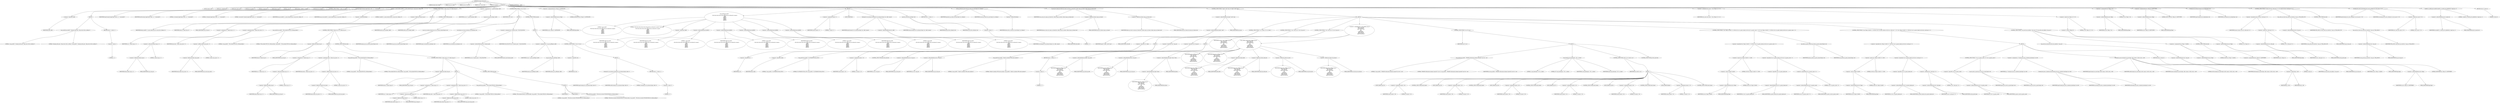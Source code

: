 digraph hostapd_notif_assoc {  
"1000110" [label = "(METHOD,hostapd_notif_assoc)" ]
"1000111" [label = "(PARAM,hostapd_data *hapd)" ]
"1000112" [label = "(PARAM,const u8 *addr)" ]
"1000113" [label = "(PARAM,const u8 *req_ies)" ]
"1000114" [label = "(PARAM,size_t req_ies_len)" ]
"1000115" [label = "(PARAM,int reassoc)" ]
"1000116" [label = "(BLOCK,,)" ]
"1000117" [label = "(LOCAL,reason: u16)" ]
"1000118" [label = "(LOCAL,res: unsigned int)" ]
"1000119" [label = "(LOCAL,new_assoc: int)" ]
"1000120" [label = "(LOCAL,sta: sta_info *)" ]
"1000121" [label = "(LOCAL,ie: const u8 *)" ]
"1000122" [label = "(LOCAL,ielen: size_t)" ]
"1000123" [label = "(LOCAL,p: u8 *)" ]
"1000124" [label = "(LOCAL,elems: ieee802_11_elems)" ]
"1000125" [label = "(LOCAL,buf: u8 [ 1064 ])" ]
"1000126" [label = "(CONTROL_STRUCTURE,if ( !addr ),if ( !addr ))" ]
"1000127" [label = "(<operator>.logicalNot,!addr)" ]
"1000128" [label = "(IDENTIFIER,addr,!addr)" ]
"1000129" [label = "(BLOCK,,)" ]
"1000130" [label = "(wpa_printf,wpa_printf(2, \"hostapd_notif_assoc: Skip event with no address\"))" ]
"1000131" [label = "(LITERAL,2,wpa_printf(2, \"hostapd_notif_assoc: Skip event with no address\"))" ]
"1000132" [label = "(LITERAL,\"hostapd_notif_assoc: Skip event with no address\",wpa_printf(2, \"hostapd_notif_assoc: Skip event with no address\"))" ]
"1000133" [label = "(RETURN,return -1;,return -1;)" ]
"1000134" [label = "(<operator>.minus,-1)" ]
"1000135" [label = "(LITERAL,1,-1)" ]
"1000136" [label = "(hostapd_logger,hostapd_logger(hapd, addr, 1u, 2, \"associated\"))" ]
"1000137" [label = "(IDENTIFIER,hapd,hostapd_logger(hapd, addr, 1u, 2, \"associated\"))" ]
"1000138" [label = "(IDENTIFIER,addr,hostapd_logger(hapd, addr, 1u, 2, \"associated\"))" ]
"1000139" [label = "(LITERAL,1u,hostapd_logger(hapd, addr, 1u, 2, \"associated\"))" ]
"1000140" [label = "(LITERAL,2,hostapd_logger(hapd, addr, 1u, 2, \"associated\"))" ]
"1000141" [label = "(LITERAL,\"associated\",hostapd_logger(hapd, addr, 1u, 2, \"associated\"))" ]
"1000142" [label = "(ieee802_11_parse_elems,ieee802_11_parse_elems(req_ies, req_ies_len, &elems, 0))" ]
"1000143" [label = "(IDENTIFIER,req_ies,ieee802_11_parse_elems(req_ies, req_ies_len, &elems, 0))" ]
"1000144" [label = "(IDENTIFIER,req_ies_len,ieee802_11_parse_elems(req_ies, req_ies_len, &elems, 0))" ]
"1000145" [label = "(<operator>.addressOf,&elems)" ]
"1000146" [label = "(IDENTIFIER,elems,ieee802_11_parse_elems(req_ies, req_ies_len, &elems, 0))" ]
"1000147" [label = "(LITERAL,0,ieee802_11_parse_elems(req_ies, req_ies_len, &elems, 0))" ]
"1000148" [label = "(CONTROL_STRUCTURE,if ( elems.wps_ie ),if ( elems.wps_ie ))" ]
"1000149" [label = "(<operator>.fieldAccess,elems.wps_ie)" ]
"1000150" [label = "(IDENTIFIER,elems,if ( elems.wps_ie ))" ]
"1000151" [label = "(FIELD_IDENTIFIER,wps_ie,wps_ie)" ]
"1000152" [label = "(BLOCK,,)" ]
"1000153" [label = "(<operator>.assignment,ie = elems.wps_ie - 2)" ]
"1000154" [label = "(IDENTIFIER,ie,ie = elems.wps_ie - 2)" ]
"1000155" [label = "(<operator>.subtraction,elems.wps_ie - 2)" ]
"1000156" [label = "(<operator>.fieldAccess,elems.wps_ie)" ]
"1000157" [label = "(IDENTIFIER,elems,elems.wps_ie - 2)" ]
"1000158" [label = "(FIELD_IDENTIFIER,wps_ie,wps_ie)" ]
"1000159" [label = "(LITERAL,2,elems.wps_ie - 2)" ]
"1000160" [label = "(<operator>.assignment,ielen = elems.wps_ie_len + 2)" ]
"1000161" [label = "(IDENTIFIER,ielen,ielen = elems.wps_ie_len + 2)" ]
"1000162" [label = "(<operator>.addition,elems.wps_ie_len + 2)" ]
"1000163" [label = "(<operator>.fieldAccess,elems.wps_ie_len)" ]
"1000164" [label = "(IDENTIFIER,elems,elems.wps_ie_len + 2)" ]
"1000165" [label = "(FIELD_IDENTIFIER,wps_ie_len,wps_ie_len)" ]
"1000166" [label = "(LITERAL,2,elems.wps_ie_len + 2)" ]
"1000167" [label = "(wpa_printf,wpa_printf(2, \"STA included WPS IE in (Re)AssocReq\"))" ]
"1000168" [label = "(LITERAL,2,wpa_printf(2, \"STA included WPS IE in (Re)AssocReq\"))" ]
"1000169" [label = "(LITERAL,\"STA included WPS IE in (Re)AssocReq\",wpa_printf(2, \"STA included WPS IE in (Re)AssocReq\"))" ]
"1000170" [label = "(CONTROL_STRUCTURE,else,else)" ]
"1000171" [label = "(CONTROL_STRUCTURE,if ( elems.rsn_ie ),if ( elems.rsn_ie ))" ]
"1000172" [label = "(<operator>.fieldAccess,elems.rsn_ie)" ]
"1000173" [label = "(IDENTIFIER,elems,if ( elems.rsn_ie ))" ]
"1000174" [label = "(FIELD_IDENTIFIER,rsn_ie,rsn_ie)" ]
"1000175" [label = "(BLOCK,,)" ]
"1000176" [label = "(<operator>.assignment,ie = elems.rsn_ie - 2)" ]
"1000177" [label = "(IDENTIFIER,ie,ie = elems.rsn_ie - 2)" ]
"1000178" [label = "(<operator>.subtraction,elems.rsn_ie - 2)" ]
"1000179" [label = "(<operator>.fieldAccess,elems.rsn_ie)" ]
"1000180" [label = "(IDENTIFIER,elems,elems.rsn_ie - 2)" ]
"1000181" [label = "(FIELD_IDENTIFIER,rsn_ie,rsn_ie)" ]
"1000182" [label = "(LITERAL,2,elems.rsn_ie - 2)" ]
"1000183" [label = "(<operator>.assignment,ielen = elems.rsn_ie_len + 2)" ]
"1000184" [label = "(IDENTIFIER,ielen,ielen = elems.rsn_ie_len + 2)" ]
"1000185" [label = "(<operator>.addition,elems.rsn_ie_len + 2)" ]
"1000186" [label = "(<operator>.fieldAccess,elems.rsn_ie_len)" ]
"1000187" [label = "(IDENTIFIER,elems,elems.rsn_ie_len + 2)" ]
"1000188" [label = "(FIELD_IDENTIFIER,rsn_ie_len,rsn_ie_len)" ]
"1000189" [label = "(LITERAL,2,elems.rsn_ie_len + 2)" ]
"1000190" [label = "(wpa_printf,wpa_printf(2, \"STA included RSN IE in (Re)AssocReq\"))" ]
"1000191" [label = "(LITERAL,2,wpa_printf(2, \"STA included RSN IE in (Re)AssocReq\"))" ]
"1000192" [label = "(LITERAL,\"STA included RSN IE in (Re)AssocReq\",wpa_printf(2, \"STA included RSN IE in (Re)AssocReq\"))" ]
"1000193" [label = "(CONTROL_STRUCTURE,else,else)" ]
"1000194" [label = "(CONTROL_STRUCTURE,if ( elems.wpa_ie ),if ( elems.wpa_ie ))" ]
"1000195" [label = "(<operator>.fieldAccess,elems.wpa_ie)" ]
"1000196" [label = "(IDENTIFIER,elems,if ( elems.wpa_ie ))" ]
"1000197" [label = "(FIELD_IDENTIFIER,wpa_ie,wpa_ie)" ]
"1000198" [label = "(BLOCK,,)" ]
"1000199" [label = "(<operator>.assignment,ie = elems.wpa_ie - 2)" ]
"1000200" [label = "(IDENTIFIER,ie,ie = elems.wpa_ie - 2)" ]
"1000201" [label = "(<operator>.subtraction,elems.wpa_ie - 2)" ]
"1000202" [label = "(<operator>.fieldAccess,elems.wpa_ie)" ]
"1000203" [label = "(IDENTIFIER,elems,elems.wpa_ie - 2)" ]
"1000204" [label = "(FIELD_IDENTIFIER,wpa_ie,wpa_ie)" ]
"1000205" [label = "(LITERAL,2,elems.wpa_ie - 2)" ]
"1000206" [label = "(<operator>.assignment,ielen = elems.wpa_ie_len + 2)" ]
"1000207" [label = "(IDENTIFIER,ielen,ielen = elems.wpa_ie_len + 2)" ]
"1000208" [label = "(<operator>.addition,elems.wpa_ie_len + 2)" ]
"1000209" [label = "(<operator>.fieldAccess,elems.wpa_ie_len)" ]
"1000210" [label = "(IDENTIFIER,elems,elems.wpa_ie_len + 2)" ]
"1000211" [label = "(FIELD_IDENTIFIER,wpa_ie_len,wpa_ie_len)" ]
"1000212" [label = "(LITERAL,2,elems.wpa_ie_len + 2)" ]
"1000213" [label = "(wpa_printf,wpa_printf(2, \"STA included WPA IE in (Re)AssocReq\"))" ]
"1000214" [label = "(LITERAL,2,wpa_printf(2, \"STA included WPA IE in (Re)AssocReq\"))" ]
"1000215" [label = "(LITERAL,\"STA included WPA IE in (Re)AssocReq\",wpa_printf(2, \"STA included WPA IE in (Re)AssocReq\"))" ]
"1000216" [label = "(CONTROL_STRUCTURE,else,else)" ]
"1000217" [label = "(BLOCK,,)" ]
"1000218" [label = "(IDENTIFIER,L,)" ]
"1000219" [label = "(IDENTIFIER,L,)" ]
"1000220" [label = "(wpa_printf,wpa_printf(2, \"STA did not include WPS/RSN/WPA IE in (Re)AssocReq\"))" ]
"1000221" [label = "(LITERAL,2,wpa_printf(2, \"STA did not include WPS/RSN/WPA IE in (Re)AssocReq\"))" ]
"1000222" [label = "(LITERAL,\"STA did not include WPS/RSN/WPA IE in (Re)AssocReq\",wpa_printf(2, \"STA did not include WPS/RSN/WPA IE in (Re)AssocReq\"))" ]
"1000223" [label = "(<operator>.assignment,sta = ap_get_sta(hapd, addr))" ]
"1000224" [label = "(IDENTIFIER,sta,sta = ap_get_sta(hapd, addr))" ]
"1000225" [label = "(ap_get_sta,ap_get_sta(hapd, addr))" ]
"1000226" [label = "(IDENTIFIER,hapd,ap_get_sta(hapd, addr))" ]
"1000227" [label = "(IDENTIFIER,addr,ap_get_sta(hapd, addr))" ]
"1000228" [label = "(CONTROL_STRUCTURE,if ( sta ),if ( sta ))" ]
"1000229" [label = "(IDENTIFIER,sta,if ( sta ))" ]
"1000230" [label = "(BLOCK,,)" ]
"1000231" [label = "(ap_sta_no_session_timeout,ap_sta_no_session_timeout(hapd, sta))" ]
"1000232" [label = "(IDENTIFIER,hapd,ap_sta_no_session_timeout(hapd, sta))" ]
"1000233" [label = "(IDENTIFIER,sta,ap_sta_no_session_timeout(hapd, sta))" ]
"1000234" [label = "(accounting_sta_stop,accounting_sta_stop(hapd, sta))" ]
"1000235" [label = "(IDENTIFIER,hapd,accounting_sta_stop(hapd, sta))" ]
"1000236" [label = "(IDENTIFIER,sta,accounting_sta_stop(hapd, sta))" ]
"1000237" [label = "(<operator>.assignment,sta->timeout_next = STA_NULLFUNC)" ]
"1000238" [label = "(<operator>.indirectFieldAccess,sta->timeout_next)" ]
"1000239" [label = "(IDENTIFIER,sta,sta->timeout_next = STA_NULLFUNC)" ]
"1000240" [label = "(FIELD_IDENTIFIER,timeout_next,timeout_next)" ]
"1000241" [label = "(IDENTIFIER,STA_NULLFUNC,sta->timeout_next = STA_NULLFUNC)" ]
"1000242" [label = "(CONTROL_STRUCTURE,else,else)" ]
"1000243" [label = "(BLOCK,,)" ]
"1000244" [label = "(<operator>.assignment,sta = ap_sta_add(hapd, addr))" ]
"1000245" [label = "(IDENTIFIER,sta,sta = ap_sta_add(hapd, addr))" ]
"1000246" [label = "(ap_sta_add,ap_sta_add(hapd, addr))" ]
"1000247" [label = "(IDENTIFIER,hapd,ap_sta_add(hapd, addr))" ]
"1000248" [label = "(IDENTIFIER,addr,ap_sta_add(hapd, addr))" ]
"1000249" [label = "(CONTROL_STRUCTURE,if ( !sta ),if ( !sta ))" ]
"1000250" [label = "(<operator>.logicalNot,!sta)" ]
"1000251" [label = "(IDENTIFIER,sta,!sta)" ]
"1000252" [label = "(BLOCK,,)" ]
"1000253" [label = "(hostapd_drv_sta_disassoc,hostapd_drv_sta_disassoc(hapd, addr, 5))" ]
"1000254" [label = "(IDENTIFIER,hapd,hostapd_drv_sta_disassoc(hapd, addr, 5))" ]
"1000255" [label = "(IDENTIFIER,addr,hostapd_drv_sta_disassoc(hapd, addr, 5))" ]
"1000256" [label = "(LITERAL,5,hostapd_drv_sta_disassoc(hapd, addr, 5))" ]
"1000257" [label = "(RETURN,return -1;,return -1;)" ]
"1000258" [label = "(<operator>.minus,-1)" ]
"1000259" [label = "(LITERAL,1,-1)" ]
"1000260" [label = "(<operators>.assignmentAnd,sta->flags &= 0xFFFECFFF)" ]
"1000261" [label = "(<operator>.indirectFieldAccess,sta->flags)" ]
"1000262" [label = "(IDENTIFIER,sta,sta->flags &= 0xFFFECFFF)" ]
"1000263" [label = "(FIELD_IDENTIFIER,flags,flags)" ]
"1000264" [label = "(LITERAL,0xFFFECFFF,sta->flags &= 0xFFFECFFF)" ]
"1000265" [label = "(BLOCK,,)" ]
"1000266" [label = "(wpa_printf,wpa_printf(\n      3,\n      \"STA %02x:%02x:%02x:%02x:%02x:%02x not allowed to connect\",\n      *addr,\n      addr[1],\n      addr[2],\n      addr[3],\n      addr[4],\n      addr[5]))" ]
"1000267" [label = "(LITERAL,3,wpa_printf(\n      3,\n      \"STA %02x:%02x:%02x:%02x:%02x:%02x not allowed to connect\",\n      *addr,\n      addr[1],\n      addr[2],\n      addr[3],\n      addr[4],\n      addr[5]))" ]
"1000268" [label = "(LITERAL,\"STA %02x:%02x:%02x:%02x:%02x:%02x not allowed to connect\",wpa_printf(\n      3,\n      \"STA %02x:%02x:%02x:%02x:%02x:%02x not allowed to connect\",\n      *addr,\n      addr[1],\n      addr[2],\n      addr[3],\n      addr[4],\n      addr[5]))" ]
"1000269" [label = "(<operator>.indirection,*addr)" ]
"1000270" [label = "(IDENTIFIER,addr,wpa_printf(\n      3,\n      \"STA %02x:%02x:%02x:%02x:%02x:%02x not allowed to connect\",\n      *addr,\n      addr[1],\n      addr[2],\n      addr[3],\n      addr[4],\n      addr[5]))" ]
"1000271" [label = "(<operator>.indirectIndexAccess,addr[1])" ]
"1000272" [label = "(IDENTIFIER,addr,wpa_printf(\n      3,\n      \"STA %02x:%02x:%02x:%02x:%02x:%02x not allowed to connect\",\n      *addr,\n      addr[1],\n      addr[2],\n      addr[3],\n      addr[4],\n      addr[5]))" ]
"1000273" [label = "(LITERAL,1,wpa_printf(\n      3,\n      \"STA %02x:%02x:%02x:%02x:%02x:%02x not allowed to connect\",\n      *addr,\n      addr[1],\n      addr[2],\n      addr[3],\n      addr[4],\n      addr[5]))" ]
"1000274" [label = "(<operator>.indirectIndexAccess,addr[2])" ]
"1000275" [label = "(IDENTIFIER,addr,wpa_printf(\n      3,\n      \"STA %02x:%02x:%02x:%02x:%02x:%02x not allowed to connect\",\n      *addr,\n      addr[1],\n      addr[2],\n      addr[3],\n      addr[4],\n      addr[5]))" ]
"1000276" [label = "(LITERAL,2,wpa_printf(\n      3,\n      \"STA %02x:%02x:%02x:%02x:%02x:%02x not allowed to connect\",\n      *addr,\n      addr[1],\n      addr[2],\n      addr[3],\n      addr[4],\n      addr[5]))" ]
"1000277" [label = "(<operator>.indirectIndexAccess,addr[3])" ]
"1000278" [label = "(IDENTIFIER,addr,wpa_printf(\n      3,\n      \"STA %02x:%02x:%02x:%02x:%02x:%02x not allowed to connect\",\n      *addr,\n      addr[1],\n      addr[2],\n      addr[3],\n      addr[4],\n      addr[5]))" ]
"1000279" [label = "(LITERAL,3,wpa_printf(\n      3,\n      \"STA %02x:%02x:%02x:%02x:%02x:%02x not allowed to connect\",\n      *addr,\n      addr[1],\n      addr[2],\n      addr[3],\n      addr[4],\n      addr[5]))" ]
"1000280" [label = "(<operator>.indirectIndexAccess,addr[4])" ]
"1000281" [label = "(IDENTIFIER,addr,wpa_printf(\n      3,\n      \"STA %02x:%02x:%02x:%02x:%02x:%02x not allowed to connect\",\n      *addr,\n      addr[1],\n      addr[2],\n      addr[3],\n      addr[4],\n      addr[5]))" ]
"1000282" [label = "(LITERAL,4,wpa_printf(\n      3,\n      \"STA %02x:%02x:%02x:%02x:%02x:%02x not allowed to connect\",\n      *addr,\n      addr[1],\n      addr[2],\n      addr[3],\n      addr[4],\n      addr[5]))" ]
"1000283" [label = "(<operator>.indirectIndexAccess,addr[5])" ]
"1000284" [label = "(IDENTIFIER,addr,wpa_printf(\n      3,\n      \"STA %02x:%02x:%02x:%02x:%02x:%02x not allowed to connect\",\n      *addr,\n      addr[1],\n      addr[2],\n      addr[3],\n      addr[4],\n      addr[5]))" ]
"1000285" [label = "(LITERAL,5,wpa_printf(\n      3,\n      \"STA %02x:%02x:%02x:%02x:%02x:%02x not allowed to connect\",\n      *addr,\n      addr[1],\n      addr[2],\n      addr[3],\n      addr[4],\n      addr[5]))" ]
"1000286" [label = "(<operator>.assignment,reason = 1)" ]
"1000287" [label = "(IDENTIFIER,reason,reason = 1)" ]
"1000288" [label = "(LITERAL,1,reason = 1)" ]
"1000289" [label = "(JUMP_TARGET,fail)" ]
"1000290" [label = "(hostapd_drv_sta_disassoc,hostapd_drv_sta_disassoc(hapd, sta->addr, reason))" ]
"1000291" [label = "(IDENTIFIER,hapd,hostapd_drv_sta_disassoc(hapd, sta->addr, reason))" ]
"1000292" [label = "(<operator>.indirectFieldAccess,sta->addr)" ]
"1000293" [label = "(IDENTIFIER,sta,hostapd_drv_sta_disassoc(hapd, sta->addr, reason))" ]
"1000294" [label = "(FIELD_IDENTIFIER,addr,addr)" ]
"1000295" [label = "(IDENTIFIER,reason,hostapd_drv_sta_disassoc(hapd, sta->addr, reason))" ]
"1000296" [label = "(ap_free_sta,ap_free_sta(hapd, sta))" ]
"1000297" [label = "(IDENTIFIER,hapd,ap_free_sta(hapd, sta))" ]
"1000298" [label = "(IDENTIFIER,sta,ap_free_sta(hapd, sta))" ]
"1000299" [label = "(RETURN,return -1;,return -1;)" ]
"1000300" [label = "(<operator>.minus,-1)" ]
"1000301" [label = "(LITERAL,1,-1)" ]
"1000302" [label = "(mbo_ap_check_sta_assoc,mbo_ap_check_sta_assoc(hapd, sta, &elems))" ]
"1000303" [label = "(IDENTIFIER,hapd,mbo_ap_check_sta_assoc(hapd, sta, &elems))" ]
"1000304" [label = "(IDENTIFIER,sta,mbo_ap_check_sta_assoc(hapd, sta, &elems))" ]
"1000305" [label = "(<operator>.addressOf,&elems)" ]
"1000306" [label = "(IDENTIFIER,elems,mbo_ap_check_sta_assoc(hapd, sta, &elems))" ]
"1000307" [label = "(ap_copy_sta_supp_op_classes,ap_copy_sta_supp_op_classes(sta, elems.supp_op_classes, elems.supp_op_classes_len))" ]
"1000308" [label = "(IDENTIFIER,sta,ap_copy_sta_supp_op_classes(sta, elems.supp_op_classes, elems.supp_op_classes_len))" ]
"1000309" [label = "(<operator>.fieldAccess,elems.supp_op_classes)" ]
"1000310" [label = "(IDENTIFIER,elems,ap_copy_sta_supp_op_classes(sta, elems.supp_op_classes, elems.supp_op_classes_len))" ]
"1000311" [label = "(FIELD_IDENTIFIER,supp_op_classes,supp_op_classes)" ]
"1000312" [label = "(<operator>.fieldAccess,elems.supp_op_classes_len)" ]
"1000313" [label = "(IDENTIFIER,elems,ap_copy_sta_supp_op_classes(sta, elems.supp_op_classes, elems.supp_op_classes_len))" ]
"1000314" [label = "(FIELD_IDENTIFIER,supp_op_classes_len,supp_op_classes_len)" ]
"1000315" [label = "(CONTROL_STRUCTURE,if ( hapd->conf->wpa ),if ( hapd->conf->wpa ))" ]
"1000316" [label = "(<operator>.indirectFieldAccess,hapd->conf->wpa)" ]
"1000317" [label = "(<operator>.indirectFieldAccess,hapd->conf)" ]
"1000318" [label = "(IDENTIFIER,hapd,if ( hapd->conf->wpa ))" ]
"1000319" [label = "(FIELD_IDENTIFIER,conf,conf)" ]
"1000320" [label = "(FIELD_IDENTIFIER,wpa,wpa)" ]
"1000321" [label = "(BLOCK,,)" ]
"1000322" [label = "(CONTROL_STRUCTURE,if ( !ie || !ielen ),if ( !ie || !ielen ))" ]
"1000323" [label = "(<operator>.logicalOr,!ie || !ielen)" ]
"1000324" [label = "(<operator>.logicalNot,!ie)" ]
"1000325" [label = "(IDENTIFIER,ie,!ie)" ]
"1000326" [label = "(<operator>.logicalNot,!ielen)" ]
"1000327" [label = "(IDENTIFIER,ielen,!ielen)" ]
"1000328" [label = "(BLOCK,,)" ]
"1000329" [label = "(wpa_printf,wpa_printf(2, \"No WPA/RSN IE from STA\"))" ]
"1000330" [label = "(LITERAL,2,wpa_printf(2, \"No WPA/RSN IE from STA\"))" ]
"1000331" [label = "(LITERAL,\"No WPA/RSN IE from STA\",wpa_printf(2, \"No WPA/RSN IE from STA\"))" ]
"1000332" [label = "(<operator>.assignment,reason = 13)" ]
"1000333" [label = "(IDENTIFIER,reason,reason = 13)" ]
"1000334" [label = "(LITERAL,13,reason = 13)" ]
"1000335" [label = "(CONTROL_STRUCTURE,goto fail;,goto fail;)" ]
"1000336" [label = "(CONTROL_STRUCTURE,if ( !sta->wpa_sm ),if ( !sta->wpa_sm ))" ]
"1000337" [label = "(<operator>.logicalNot,!sta->wpa_sm)" ]
"1000338" [label = "(<operator>.indirectFieldAccess,sta->wpa_sm)" ]
"1000339" [label = "(IDENTIFIER,sta,!sta->wpa_sm)" ]
"1000340" [label = "(FIELD_IDENTIFIER,wpa_sm,wpa_sm)" ]
"1000341" [label = "(CONTROL_STRUCTURE,if ( !sta->wpa_sm ),if ( !sta->wpa_sm ))" ]
"1000342" [label = "(<operator>.logicalNot,!sta->wpa_sm)" ]
"1000343" [label = "(<operator>.indirectFieldAccess,sta->wpa_sm)" ]
"1000344" [label = "(IDENTIFIER,sta,!sta->wpa_sm)" ]
"1000345" [label = "(FIELD_IDENTIFIER,wpa_sm,wpa_sm)" ]
"1000346" [label = "(BLOCK,,)" ]
"1000347" [label = "(wpa_printf,wpa_printf(5, \"Failed to initialize WPA state machine\"))" ]
"1000348" [label = "(LITERAL,5,wpa_printf(5, \"Failed to initialize WPA state machine\"))" ]
"1000349" [label = "(LITERAL,\"Failed to initialize WPA state machine\",wpa_printf(5, \"Failed to initialize WPA state machine\"))" ]
"1000350" [label = "(RETURN,return -1;,return -1;)" ]
"1000351" [label = "(<operator>.minus,-1)" ]
"1000352" [label = "(LITERAL,1,-1)" ]
"1000353" [label = "(<operator>.assignment,res = wpa_validate_wpa_ie(\n            hapd->wpa_auth,\n            sta->wpa_sm,\n            hapd->iface->freq,\n            ie,\n            ielen,\n            elems.mdie,\n            elems.mdie_len,\n            elems.owe_dh,\n            elems.owe_dh_len))" ]
"1000354" [label = "(IDENTIFIER,res,res = wpa_validate_wpa_ie(\n            hapd->wpa_auth,\n            sta->wpa_sm,\n            hapd->iface->freq,\n            ie,\n            ielen,\n            elems.mdie,\n            elems.mdie_len,\n            elems.owe_dh,\n            elems.owe_dh_len))" ]
"1000355" [label = "(wpa_validate_wpa_ie,wpa_validate_wpa_ie(\n            hapd->wpa_auth,\n            sta->wpa_sm,\n            hapd->iface->freq,\n            ie,\n            ielen,\n            elems.mdie,\n            elems.mdie_len,\n            elems.owe_dh,\n            elems.owe_dh_len))" ]
"1000356" [label = "(<operator>.indirectFieldAccess,hapd->wpa_auth)" ]
"1000357" [label = "(IDENTIFIER,hapd,wpa_validate_wpa_ie(\n            hapd->wpa_auth,\n            sta->wpa_sm,\n            hapd->iface->freq,\n            ie,\n            ielen,\n            elems.mdie,\n            elems.mdie_len,\n            elems.owe_dh,\n            elems.owe_dh_len))" ]
"1000358" [label = "(FIELD_IDENTIFIER,wpa_auth,wpa_auth)" ]
"1000359" [label = "(<operator>.indirectFieldAccess,sta->wpa_sm)" ]
"1000360" [label = "(IDENTIFIER,sta,wpa_validate_wpa_ie(\n            hapd->wpa_auth,\n            sta->wpa_sm,\n            hapd->iface->freq,\n            ie,\n            ielen,\n            elems.mdie,\n            elems.mdie_len,\n            elems.owe_dh,\n            elems.owe_dh_len))" ]
"1000361" [label = "(FIELD_IDENTIFIER,wpa_sm,wpa_sm)" ]
"1000362" [label = "(<operator>.indirectFieldAccess,hapd->iface->freq)" ]
"1000363" [label = "(<operator>.indirectFieldAccess,hapd->iface)" ]
"1000364" [label = "(IDENTIFIER,hapd,wpa_validate_wpa_ie(\n            hapd->wpa_auth,\n            sta->wpa_sm,\n            hapd->iface->freq,\n            ie,\n            ielen,\n            elems.mdie,\n            elems.mdie_len,\n            elems.owe_dh,\n            elems.owe_dh_len))" ]
"1000365" [label = "(FIELD_IDENTIFIER,iface,iface)" ]
"1000366" [label = "(FIELD_IDENTIFIER,freq,freq)" ]
"1000367" [label = "(IDENTIFIER,ie,wpa_validate_wpa_ie(\n            hapd->wpa_auth,\n            sta->wpa_sm,\n            hapd->iface->freq,\n            ie,\n            ielen,\n            elems.mdie,\n            elems.mdie_len,\n            elems.owe_dh,\n            elems.owe_dh_len))" ]
"1000368" [label = "(IDENTIFIER,ielen,wpa_validate_wpa_ie(\n            hapd->wpa_auth,\n            sta->wpa_sm,\n            hapd->iface->freq,\n            ie,\n            ielen,\n            elems.mdie,\n            elems.mdie_len,\n            elems.owe_dh,\n            elems.owe_dh_len))" ]
"1000369" [label = "(<operator>.fieldAccess,elems.mdie)" ]
"1000370" [label = "(IDENTIFIER,elems,wpa_validate_wpa_ie(\n            hapd->wpa_auth,\n            sta->wpa_sm,\n            hapd->iface->freq,\n            ie,\n            ielen,\n            elems.mdie,\n            elems.mdie_len,\n            elems.owe_dh,\n            elems.owe_dh_len))" ]
"1000371" [label = "(FIELD_IDENTIFIER,mdie,mdie)" ]
"1000372" [label = "(<operator>.fieldAccess,elems.mdie_len)" ]
"1000373" [label = "(IDENTIFIER,elems,wpa_validate_wpa_ie(\n            hapd->wpa_auth,\n            sta->wpa_sm,\n            hapd->iface->freq,\n            ie,\n            ielen,\n            elems.mdie,\n            elems.mdie_len,\n            elems.owe_dh,\n            elems.owe_dh_len))" ]
"1000374" [label = "(FIELD_IDENTIFIER,mdie_len,mdie_len)" ]
"1000375" [label = "(<operator>.fieldAccess,elems.owe_dh)" ]
"1000376" [label = "(IDENTIFIER,elems,wpa_validate_wpa_ie(\n            hapd->wpa_auth,\n            sta->wpa_sm,\n            hapd->iface->freq,\n            ie,\n            ielen,\n            elems.mdie,\n            elems.mdie_len,\n            elems.owe_dh,\n            elems.owe_dh_len))" ]
"1000377" [label = "(FIELD_IDENTIFIER,owe_dh,owe_dh)" ]
"1000378" [label = "(<operator>.fieldAccess,elems.owe_dh_len)" ]
"1000379" [label = "(IDENTIFIER,elems,wpa_validate_wpa_ie(\n            hapd->wpa_auth,\n            sta->wpa_sm,\n            hapd->iface->freq,\n            ie,\n            ielen,\n            elems.mdie,\n            elems.mdie_len,\n            elems.owe_dh,\n            elems.owe_dh_len))" ]
"1000380" [label = "(FIELD_IDENTIFIER,owe_dh_len,owe_dh_len)" ]
"1000381" [label = "(CONTROL_STRUCTURE,if ( res ),if ( res ))" ]
"1000382" [label = "(IDENTIFIER,res,if ( res ))" ]
"1000383" [label = "(BLOCK,,)" ]
"1000384" [label = "(wpa_printf,wpa_printf(2, \"WPA/RSN information element rejected? (res %u)\", res))" ]
"1000385" [label = "(LITERAL,2,wpa_printf(2, \"WPA/RSN information element rejected? (res %u)\", res))" ]
"1000386" [label = "(LITERAL,\"WPA/RSN information element rejected? (res %u)\",wpa_printf(2, \"WPA/RSN information element rejected? (res %u)\", res))" ]
"1000387" [label = "(IDENTIFIER,res,wpa_printf(2, \"WPA/RSN information element rejected? (res %u)\", res))" ]
"1000388" [label = "(wpa_hexdump,wpa_hexdump(2, \"IE\", ie, ielen))" ]
"1000389" [label = "(LITERAL,2,wpa_hexdump(2, \"IE\", ie, ielen))" ]
"1000390" [label = "(LITERAL,\"IE\",wpa_hexdump(2, \"IE\", ie, ielen))" ]
"1000391" [label = "(IDENTIFIER,ie,wpa_hexdump(2, \"IE\", ie, ielen))" ]
"1000392" [label = "(IDENTIFIER,ielen,wpa_hexdump(2, \"IE\", ie, ielen))" ]
"1000393" [label = "(CONTROL_STRUCTURE,switch ( res ),switch ( res ))" ]
"1000394" [label = "(IDENTIFIER,res,switch ( res ))" ]
"1000395" [label = "(BLOCK,,)" ]
"1000396" [label = "(JUMP_TARGET,case 2u)" ]
"1000397" [label = "(<operator>.assignment,reason = 18)" ]
"1000398" [label = "(IDENTIFIER,reason,reason = 18)" ]
"1000399" [label = "(LITERAL,18,reason = 18)" ]
"1000400" [label = "(CONTROL_STRUCTURE,break;,break;)" ]
"1000401" [label = "(JUMP_TARGET,case 3u)" ]
"1000402" [label = "(<operator>.assignment,reason = 19)" ]
"1000403" [label = "(IDENTIFIER,reason,reason = 19)" ]
"1000404" [label = "(LITERAL,19,reason = 19)" ]
"1000405" [label = "(CONTROL_STRUCTURE,break;,break;)" ]
"1000406" [label = "(JUMP_TARGET,case 4u)" ]
"1000407" [label = "(<operator>.assignment,reason = 20)" ]
"1000408" [label = "(IDENTIFIER,reason,reason = 20)" ]
"1000409" [label = "(LITERAL,20,reason = 20)" ]
"1000410" [label = "(CONTROL_STRUCTURE,break;,break;)" ]
"1000411" [label = "(JUMP_TARGET,case 7u)" ]
"1000412" [label = "(<operator>.assignment,reason = 13)" ]
"1000413" [label = "(IDENTIFIER,reason,reason = 13)" ]
"1000414" [label = "(LITERAL,13,reason = 13)" ]
"1000415" [label = "(CONTROL_STRUCTURE,break;,break;)" ]
"1000416" [label = "(JUMP_TARGET,case 8u)" ]
"1000417" [label = "(<operator>.assignment,reason = 24)" ]
"1000418" [label = "(IDENTIFIER,reason,reason = 24)" ]
"1000419" [label = "(LITERAL,24,reason = 24)" ]
"1000420" [label = "(CONTROL_STRUCTURE,break;,break;)" ]
"1000421" [label = "(JUMP_TARGET,default)" ]
"1000422" [label = "(<operator>.assignment,reason = 13)" ]
"1000423" [label = "(IDENTIFIER,reason,reason = 13)" ]
"1000424" [label = "(LITERAL,13,reason = 13)" ]
"1000425" [label = "(CONTROL_STRUCTURE,break;,break;)" ]
"1000426" [label = "(CONTROL_STRUCTURE,goto fail;,goto fail;)" ]
"1000427" [label = "(CONTROL_STRUCTURE,if ( (sta->flags & 0x402) == 1026 && !sta->sa_query_timed_out && sta->sa_query_count > 0 ),if ( (sta->flags & 0x402) == 1026 && !sta->sa_query_timed_out && sta->sa_query_count > 0 ))" ]
"1000428" [label = "(<operator>.logicalAnd,(sta->flags & 0x402) == 1026 && !sta->sa_query_timed_out && sta->sa_query_count > 0)" ]
"1000429" [label = "(<operator>.equals,(sta->flags & 0x402) == 1026)" ]
"1000430" [label = "(<operator>.and,sta->flags & 0x402)" ]
"1000431" [label = "(<operator>.indirectFieldAccess,sta->flags)" ]
"1000432" [label = "(IDENTIFIER,sta,sta->flags & 0x402)" ]
"1000433" [label = "(FIELD_IDENTIFIER,flags,flags)" ]
"1000434" [label = "(LITERAL,0x402,sta->flags & 0x402)" ]
"1000435" [label = "(LITERAL,1026,(sta->flags & 0x402) == 1026)" ]
"1000436" [label = "(<operator>.logicalAnd,!sta->sa_query_timed_out && sta->sa_query_count > 0)" ]
"1000437" [label = "(<operator>.logicalNot,!sta->sa_query_timed_out)" ]
"1000438" [label = "(<operator>.indirectFieldAccess,sta->sa_query_timed_out)" ]
"1000439" [label = "(IDENTIFIER,sta,!sta->sa_query_timed_out)" ]
"1000440" [label = "(FIELD_IDENTIFIER,sa_query_timed_out,sa_query_timed_out)" ]
"1000441" [label = "(<operator>.greaterThan,sta->sa_query_count > 0)" ]
"1000442" [label = "(<operator>.indirectFieldAccess,sta->sa_query_count)" ]
"1000443" [label = "(IDENTIFIER,sta,sta->sa_query_count > 0)" ]
"1000444" [label = "(FIELD_IDENTIFIER,sa_query_count,sa_query_count)" ]
"1000445" [label = "(LITERAL,0,sta->sa_query_count > 0)" ]
"1000446" [label = "(ap_check_sa_query_timeout,ap_check_sa_query_timeout(hapd, sta))" ]
"1000447" [label = "(IDENTIFIER,hapd,ap_check_sa_query_timeout(hapd, sta))" ]
"1000448" [label = "(IDENTIFIER,sta,ap_check_sa_query_timeout(hapd, sta))" ]
"1000449" [label = "(CONTROL_STRUCTURE,if ( (sta->flags & 0x402) == 1026 && !sta->sa_query_timed_out && sta->auth_alg != 2 ),if ( (sta->flags & 0x402) == 1026 && !sta->sa_query_timed_out && sta->auth_alg != 2 ))" ]
"1000450" [label = "(<operator>.logicalAnd,(sta->flags & 0x402) == 1026 && !sta->sa_query_timed_out && sta->auth_alg != 2)" ]
"1000451" [label = "(<operator>.equals,(sta->flags & 0x402) == 1026)" ]
"1000452" [label = "(<operator>.and,sta->flags & 0x402)" ]
"1000453" [label = "(<operator>.indirectFieldAccess,sta->flags)" ]
"1000454" [label = "(IDENTIFIER,sta,sta->flags & 0x402)" ]
"1000455" [label = "(FIELD_IDENTIFIER,flags,flags)" ]
"1000456" [label = "(LITERAL,0x402,sta->flags & 0x402)" ]
"1000457" [label = "(LITERAL,1026,(sta->flags & 0x402) == 1026)" ]
"1000458" [label = "(<operator>.logicalAnd,!sta->sa_query_timed_out && sta->auth_alg != 2)" ]
"1000459" [label = "(<operator>.logicalNot,!sta->sa_query_timed_out)" ]
"1000460" [label = "(<operator>.indirectFieldAccess,sta->sa_query_timed_out)" ]
"1000461" [label = "(IDENTIFIER,sta,!sta->sa_query_timed_out)" ]
"1000462" [label = "(FIELD_IDENTIFIER,sa_query_timed_out,sa_query_timed_out)" ]
"1000463" [label = "(<operator>.notEquals,sta->auth_alg != 2)" ]
"1000464" [label = "(<operator>.indirectFieldAccess,sta->auth_alg)" ]
"1000465" [label = "(IDENTIFIER,sta,sta->auth_alg != 2)" ]
"1000466" [label = "(FIELD_IDENTIFIER,auth_alg,auth_alg)" ]
"1000467" [label = "(LITERAL,2,sta->auth_alg != 2)" ]
"1000468" [label = "(BLOCK,,)" ]
"1000469" [label = "(CONTROL_STRUCTURE,if ( !sta->sa_query_count ),if ( !sta->sa_query_count ))" ]
"1000470" [label = "(<operator>.logicalNot,!sta->sa_query_count)" ]
"1000471" [label = "(<operator>.indirectFieldAccess,sta->sa_query_count)" ]
"1000472" [label = "(IDENTIFIER,sta,!sta->sa_query_count)" ]
"1000473" [label = "(FIELD_IDENTIFIER,sa_query_count,sa_query_count)" ]
"1000474" [label = "(ap_sta_start_sa_query,ap_sta_start_sa_query(hapd, sta))" ]
"1000475" [label = "(IDENTIFIER,hapd,ap_sta_start_sa_query(hapd, sta))" ]
"1000476" [label = "(IDENTIFIER,sta,ap_sta_start_sa_query(hapd, sta))" ]
"1000477" [label = "(<operator>.assignment,p = hostapd_eid_assoc_comeback_time(hapd, sta, buf))" ]
"1000478" [label = "(IDENTIFIER,p,p = hostapd_eid_assoc_comeback_time(hapd, sta, buf))" ]
"1000479" [label = "(hostapd_eid_assoc_comeback_time,hostapd_eid_assoc_comeback_time(hapd, sta, buf))" ]
"1000480" [label = "(IDENTIFIER,hapd,hostapd_eid_assoc_comeback_time(hapd, sta, buf))" ]
"1000481" [label = "(IDENTIFIER,sta,hostapd_eid_assoc_comeback_time(hapd, sta, buf))" ]
"1000482" [label = "(IDENTIFIER,buf,hostapd_eid_assoc_comeback_time(hapd, sta, buf))" ]
"1000483" [label = "(hostapd_sta_assoc,hostapd_sta_assoc(hapd, addr, reassoc, 0x1Eu, buf, p - buf))" ]
"1000484" [label = "(IDENTIFIER,hapd,hostapd_sta_assoc(hapd, addr, reassoc, 0x1Eu, buf, p - buf))" ]
"1000485" [label = "(IDENTIFIER,addr,hostapd_sta_assoc(hapd, addr, reassoc, 0x1Eu, buf, p - buf))" ]
"1000486" [label = "(IDENTIFIER,reassoc,hostapd_sta_assoc(hapd, addr, reassoc, 0x1Eu, buf, p - buf))" ]
"1000487" [label = "(LITERAL,0x1Eu,hostapd_sta_assoc(hapd, addr, reassoc, 0x1Eu, buf, p - buf))" ]
"1000488" [label = "(IDENTIFIER,buf,hostapd_sta_assoc(hapd, addr, reassoc, 0x1Eu, buf, p - buf))" ]
"1000489" [label = "(<operator>.subtraction,p - buf)" ]
"1000490" [label = "(IDENTIFIER,p,p - buf)" ]
"1000491" [label = "(IDENTIFIER,buf,p - buf)" ]
"1000492" [label = "(RETURN,return 0;,return 0;)" ]
"1000493" [label = "(LITERAL,0,return 0;)" ]
"1000494" [label = "(CONTROL_STRUCTURE,if ( wpa_auth_uses_mfp(sta->wpa_sm) ),if ( wpa_auth_uses_mfp(sta->wpa_sm) ))" ]
"1000495" [label = "(wpa_auth_uses_mfp,wpa_auth_uses_mfp(sta->wpa_sm))" ]
"1000496" [label = "(<operator>.indirectFieldAccess,sta->wpa_sm)" ]
"1000497" [label = "(IDENTIFIER,sta,wpa_auth_uses_mfp(sta->wpa_sm))" ]
"1000498" [label = "(FIELD_IDENTIFIER,wpa_sm,wpa_sm)" ]
"1000499" [label = "(<operators>.assignmentOr,sta->flags |= 0x400u)" ]
"1000500" [label = "(<operator>.indirectFieldAccess,sta->flags)" ]
"1000501" [label = "(IDENTIFIER,sta,sta->flags |= 0x400u)" ]
"1000502" [label = "(FIELD_IDENTIFIER,flags,flags)" ]
"1000503" [label = "(LITERAL,0x400u,sta->flags |= 0x400u)" ]
"1000504" [label = "(CONTROL_STRUCTURE,else,else)" ]
"1000505" [label = "(<operators>.assignmentAnd,sta->flags &= 0xFFFFFBFF)" ]
"1000506" [label = "(<operator>.indirectFieldAccess,sta->flags)" ]
"1000507" [label = "(IDENTIFIER,sta,sta->flags &= 0xFFFFFBFF)" ]
"1000508" [label = "(FIELD_IDENTIFIER,flags,flags)" ]
"1000509" [label = "(LITERAL,0xFFFFFBFF,sta->flags &= 0xFFFFFBFF)" ]
"1000510" [label = "(<operator>.assignment,new_assoc = (sta->flags & 2) == 0)" ]
"1000511" [label = "(IDENTIFIER,new_assoc,new_assoc = (sta->flags & 2) == 0)" ]
"1000512" [label = "(<operator>.equals,(sta->flags & 2) == 0)" ]
"1000513" [label = "(<operator>.and,sta->flags & 2)" ]
"1000514" [label = "(<operator>.indirectFieldAccess,sta->flags)" ]
"1000515" [label = "(IDENTIFIER,sta,sta->flags & 2)" ]
"1000516" [label = "(FIELD_IDENTIFIER,flags,flags)" ]
"1000517" [label = "(LITERAL,2,sta->flags & 2)" ]
"1000518" [label = "(LITERAL,0,(sta->flags & 2) == 0)" ]
"1000519" [label = "(<operators>.assignmentOr,sta->flags |= 3u)" ]
"1000520" [label = "(<operator>.indirectFieldAccess,sta->flags)" ]
"1000521" [label = "(IDENTIFIER,sta,sta->flags |= 3u)" ]
"1000522" [label = "(FIELD_IDENTIFIER,flags,flags)" ]
"1000523" [label = "(LITERAL,3u,sta->flags |= 3u)" ]
"1000524" [label = "(<operators>.assignmentAnd,sta->flags &= 0xFFF7FFFF)" ]
"1000525" [label = "(<operator>.indirectFieldAccess,sta->flags)" ]
"1000526" [label = "(IDENTIFIER,sta,sta->flags &= 0xFFF7FFFF)" ]
"1000527" [label = "(FIELD_IDENTIFIER,flags,flags)" ]
"1000528" [label = "(LITERAL,0xFFF7FFFF,sta->flags &= 0xFFF7FFFF)" ]
"1000529" [label = "(hostapd_set_sta_flags,hostapd_set_sta_flags(hapd, sta))" ]
"1000530" [label = "(IDENTIFIER,hapd,hostapd_set_sta_flags(hapd, sta))" ]
"1000531" [label = "(IDENTIFIER,sta,hostapd_set_sta_flags(hapd, sta))" ]
"1000532" [label = "(CONTROL_STRUCTURE,if ( reassoc && sta->auth_alg == 2 ),if ( reassoc && sta->auth_alg == 2 ))" ]
"1000533" [label = "(<operator>.logicalAnd,reassoc && sta->auth_alg == 2)" ]
"1000534" [label = "(IDENTIFIER,reassoc,reassoc && sta->auth_alg == 2)" ]
"1000535" [label = "(<operator>.equals,sta->auth_alg == 2)" ]
"1000536" [label = "(<operator>.indirectFieldAccess,sta->auth_alg)" ]
"1000537" [label = "(IDENTIFIER,sta,sta->auth_alg == 2)" ]
"1000538" [label = "(FIELD_IDENTIFIER,auth_alg,auth_alg)" ]
"1000539" [label = "(LITERAL,2,sta->auth_alg == 2)" ]
"1000540" [label = "(wpa_auth_sm_event,wpa_auth_sm_event(sta->wpa_sm, WPA_ASSOC_FT))" ]
"1000541" [label = "(<operator>.indirectFieldAccess,sta->wpa_sm)" ]
"1000542" [label = "(IDENTIFIER,sta,wpa_auth_sm_event(sta->wpa_sm, WPA_ASSOC_FT))" ]
"1000543" [label = "(FIELD_IDENTIFIER,wpa_sm,wpa_sm)" ]
"1000544" [label = "(IDENTIFIER,WPA_ASSOC_FT,wpa_auth_sm_event(sta->wpa_sm, WPA_ASSOC_FT))" ]
"1000545" [label = "(CONTROL_STRUCTURE,else,else)" ]
"1000546" [label = "(wpa_auth_sm_event,wpa_auth_sm_event(sta->wpa_sm, WPA_ASSOC))" ]
"1000547" [label = "(<operator>.indirectFieldAccess,sta->wpa_sm)" ]
"1000548" [label = "(IDENTIFIER,sta,wpa_auth_sm_event(sta->wpa_sm, WPA_ASSOC))" ]
"1000549" [label = "(FIELD_IDENTIFIER,wpa_sm,wpa_sm)" ]
"1000550" [label = "(IDENTIFIER,WPA_ASSOC,wpa_auth_sm_event(sta->wpa_sm, WPA_ASSOC))" ]
"1000551" [label = "(hostapd_new_assoc_sta,hostapd_new_assoc_sta(hapd, sta, new_assoc == 0))" ]
"1000552" [label = "(IDENTIFIER,hapd,hostapd_new_assoc_sta(hapd, sta, new_assoc == 0))" ]
"1000553" [label = "(IDENTIFIER,sta,hostapd_new_assoc_sta(hapd, sta, new_assoc == 0))" ]
"1000554" [label = "(<operator>.equals,new_assoc == 0)" ]
"1000555" [label = "(IDENTIFIER,new_assoc,new_assoc == 0)" ]
"1000556" [label = "(LITERAL,0,new_assoc == 0)" ]
"1000557" [label = "(ieee802_1x_notify_port_enabled,ieee802_1x_notify_port_enabled(sta->eapol_sm, 1))" ]
"1000558" [label = "(<operator>.indirectFieldAccess,sta->eapol_sm)" ]
"1000559" [label = "(IDENTIFIER,sta,ieee802_1x_notify_port_enabled(sta->eapol_sm, 1))" ]
"1000560" [label = "(FIELD_IDENTIFIER,eapol_sm,eapol_sm)" ]
"1000561" [label = "(LITERAL,1,ieee802_1x_notify_port_enabled(sta->eapol_sm, 1))" ]
"1000562" [label = "(RETURN,return 0;,return 0;)" ]
"1000563" [label = "(LITERAL,0,return 0;)" ]
"1000564" [label = "(METHOD_RETURN,int __cdecl)" ]
  "1000110" -> "1000111" 
  "1000110" -> "1000112" 
  "1000110" -> "1000113" 
  "1000110" -> "1000114" 
  "1000110" -> "1000115" 
  "1000110" -> "1000116" 
  "1000110" -> "1000564" 
  "1000116" -> "1000117" 
  "1000116" -> "1000118" 
  "1000116" -> "1000119" 
  "1000116" -> "1000120" 
  "1000116" -> "1000121" 
  "1000116" -> "1000122" 
  "1000116" -> "1000123" 
  "1000116" -> "1000124" 
  "1000116" -> "1000125" 
  "1000116" -> "1000126" 
  "1000116" -> "1000136" 
  "1000116" -> "1000142" 
  "1000116" -> "1000148" 
  "1000116" -> "1000223" 
  "1000116" -> "1000228" 
  "1000116" -> "1000260" 
  "1000116" -> "1000265" 
  "1000116" -> "1000302" 
  "1000116" -> "1000307" 
  "1000116" -> "1000315" 
  "1000116" -> "1000510" 
  "1000116" -> "1000519" 
  "1000116" -> "1000524" 
  "1000116" -> "1000529" 
  "1000116" -> "1000532" 
  "1000116" -> "1000551" 
  "1000116" -> "1000557" 
  "1000116" -> "1000562" 
  "1000126" -> "1000127" 
  "1000126" -> "1000129" 
  "1000127" -> "1000128" 
  "1000129" -> "1000130" 
  "1000129" -> "1000133" 
  "1000130" -> "1000131" 
  "1000130" -> "1000132" 
  "1000133" -> "1000134" 
  "1000134" -> "1000135" 
  "1000136" -> "1000137" 
  "1000136" -> "1000138" 
  "1000136" -> "1000139" 
  "1000136" -> "1000140" 
  "1000136" -> "1000141" 
  "1000142" -> "1000143" 
  "1000142" -> "1000144" 
  "1000142" -> "1000145" 
  "1000142" -> "1000147" 
  "1000145" -> "1000146" 
  "1000148" -> "1000149" 
  "1000148" -> "1000152" 
  "1000148" -> "1000170" 
  "1000149" -> "1000150" 
  "1000149" -> "1000151" 
  "1000152" -> "1000153" 
  "1000152" -> "1000160" 
  "1000152" -> "1000167" 
  "1000153" -> "1000154" 
  "1000153" -> "1000155" 
  "1000155" -> "1000156" 
  "1000155" -> "1000159" 
  "1000156" -> "1000157" 
  "1000156" -> "1000158" 
  "1000160" -> "1000161" 
  "1000160" -> "1000162" 
  "1000162" -> "1000163" 
  "1000162" -> "1000166" 
  "1000163" -> "1000164" 
  "1000163" -> "1000165" 
  "1000167" -> "1000168" 
  "1000167" -> "1000169" 
  "1000170" -> "1000171" 
  "1000171" -> "1000172" 
  "1000171" -> "1000175" 
  "1000171" -> "1000193" 
  "1000172" -> "1000173" 
  "1000172" -> "1000174" 
  "1000175" -> "1000176" 
  "1000175" -> "1000183" 
  "1000175" -> "1000190" 
  "1000176" -> "1000177" 
  "1000176" -> "1000178" 
  "1000178" -> "1000179" 
  "1000178" -> "1000182" 
  "1000179" -> "1000180" 
  "1000179" -> "1000181" 
  "1000183" -> "1000184" 
  "1000183" -> "1000185" 
  "1000185" -> "1000186" 
  "1000185" -> "1000189" 
  "1000186" -> "1000187" 
  "1000186" -> "1000188" 
  "1000190" -> "1000191" 
  "1000190" -> "1000192" 
  "1000193" -> "1000194" 
  "1000194" -> "1000195" 
  "1000194" -> "1000198" 
  "1000194" -> "1000216" 
  "1000195" -> "1000196" 
  "1000195" -> "1000197" 
  "1000198" -> "1000199" 
  "1000198" -> "1000206" 
  "1000198" -> "1000213" 
  "1000199" -> "1000200" 
  "1000199" -> "1000201" 
  "1000201" -> "1000202" 
  "1000201" -> "1000205" 
  "1000202" -> "1000203" 
  "1000202" -> "1000204" 
  "1000206" -> "1000207" 
  "1000206" -> "1000208" 
  "1000208" -> "1000209" 
  "1000208" -> "1000212" 
  "1000209" -> "1000210" 
  "1000209" -> "1000211" 
  "1000213" -> "1000214" 
  "1000213" -> "1000215" 
  "1000216" -> "1000217" 
  "1000217" -> "1000218" 
  "1000217" -> "1000219" 
  "1000217" -> "1000220" 
  "1000220" -> "1000221" 
  "1000220" -> "1000222" 
  "1000223" -> "1000224" 
  "1000223" -> "1000225" 
  "1000225" -> "1000226" 
  "1000225" -> "1000227" 
  "1000228" -> "1000229" 
  "1000228" -> "1000230" 
  "1000228" -> "1000242" 
  "1000230" -> "1000231" 
  "1000230" -> "1000234" 
  "1000230" -> "1000237" 
  "1000231" -> "1000232" 
  "1000231" -> "1000233" 
  "1000234" -> "1000235" 
  "1000234" -> "1000236" 
  "1000237" -> "1000238" 
  "1000237" -> "1000241" 
  "1000238" -> "1000239" 
  "1000238" -> "1000240" 
  "1000242" -> "1000243" 
  "1000243" -> "1000244" 
  "1000243" -> "1000249" 
  "1000244" -> "1000245" 
  "1000244" -> "1000246" 
  "1000246" -> "1000247" 
  "1000246" -> "1000248" 
  "1000249" -> "1000250" 
  "1000249" -> "1000252" 
  "1000250" -> "1000251" 
  "1000252" -> "1000253" 
  "1000252" -> "1000257" 
  "1000253" -> "1000254" 
  "1000253" -> "1000255" 
  "1000253" -> "1000256" 
  "1000257" -> "1000258" 
  "1000258" -> "1000259" 
  "1000260" -> "1000261" 
  "1000260" -> "1000264" 
  "1000261" -> "1000262" 
  "1000261" -> "1000263" 
  "1000265" -> "1000266" 
  "1000265" -> "1000286" 
  "1000265" -> "1000289" 
  "1000265" -> "1000290" 
  "1000265" -> "1000296" 
  "1000265" -> "1000299" 
  "1000266" -> "1000267" 
  "1000266" -> "1000268" 
  "1000266" -> "1000269" 
  "1000266" -> "1000271" 
  "1000266" -> "1000274" 
  "1000266" -> "1000277" 
  "1000266" -> "1000280" 
  "1000266" -> "1000283" 
  "1000269" -> "1000270" 
  "1000271" -> "1000272" 
  "1000271" -> "1000273" 
  "1000274" -> "1000275" 
  "1000274" -> "1000276" 
  "1000277" -> "1000278" 
  "1000277" -> "1000279" 
  "1000280" -> "1000281" 
  "1000280" -> "1000282" 
  "1000283" -> "1000284" 
  "1000283" -> "1000285" 
  "1000286" -> "1000287" 
  "1000286" -> "1000288" 
  "1000290" -> "1000291" 
  "1000290" -> "1000292" 
  "1000290" -> "1000295" 
  "1000292" -> "1000293" 
  "1000292" -> "1000294" 
  "1000296" -> "1000297" 
  "1000296" -> "1000298" 
  "1000299" -> "1000300" 
  "1000300" -> "1000301" 
  "1000302" -> "1000303" 
  "1000302" -> "1000304" 
  "1000302" -> "1000305" 
  "1000305" -> "1000306" 
  "1000307" -> "1000308" 
  "1000307" -> "1000309" 
  "1000307" -> "1000312" 
  "1000309" -> "1000310" 
  "1000309" -> "1000311" 
  "1000312" -> "1000313" 
  "1000312" -> "1000314" 
  "1000315" -> "1000316" 
  "1000315" -> "1000321" 
  "1000316" -> "1000317" 
  "1000316" -> "1000320" 
  "1000317" -> "1000318" 
  "1000317" -> "1000319" 
  "1000321" -> "1000322" 
  "1000321" -> "1000336" 
  "1000321" -> "1000341" 
  "1000321" -> "1000353" 
  "1000321" -> "1000381" 
  "1000321" -> "1000427" 
  "1000321" -> "1000449" 
  "1000321" -> "1000494" 
  "1000322" -> "1000323" 
  "1000322" -> "1000328" 
  "1000323" -> "1000324" 
  "1000323" -> "1000326" 
  "1000324" -> "1000325" 
  "1000326" -> "1000327" 
  "1000328" -> "1000329" 
  "1000328" -> "1000332" 
  "1000328" -> "1000335" 
  "1000329" -> "1000330" 
  "1000329" -> "1000331" 
  "1000332" -> "1000333" 
  "1000332" -> "1000334" 
  "1000336" -> "1000337" 
  "1000337" -> "1000338" 
  "1000338" -> "1000339" 
  "1000338" -> "1000340" 
  "1000341" -> "1000342" 
  "1000341" -> "1000346" 
  "1000342" -> "1000343" 
  "1000343" -> "1000344" 
  "1000343" -> "1000345" 
  "1000346" -> "1000347" 
  "1000346" -> "1000350" 
  "1000347" -> "1000348" 
  "1000347" -> "1000349" 
  "1000350" -> "1000351" 
  "1000351" -> "1000352" 
  "1000353" -> "1000354" 
  "1000353" -> "1000355" 
  "1000355" -> "1000356" 
  "1000355" -> "1000359" 
  "1000355" -> "1000362" 
  "1000355" -> "1000367" 
  "1000355" -> "1000368" 
  "1000355" -> "1000369" 
  "1000355" -> "1000372" 
  "1000355" -> "1000375" 
  "1000355" -> "1000378" 
  "1000356" -> "1000357" 
  "1000356" -> "1000358" 
  "1000359" -> "1000360" 
  "1000359" -> "1000361" 
  "1000362" -> "1000363" 
  "1000362" -> "1000366" 
  "1000363" -> "1000364" 
  "1000363" -> "1000365" 
  "1000369" -> "1000370" 
  "1000369" -> "1000371" 
  "1000372" -> "1000373" 
  "1000372" -> "1000374" 
  "1000375" -> "1000376" 
  "1000375" -> "1000377" 
  "1000378" -> "1000379" 
  "1000378" -> "1000380" 
  "1000381" -> "1000382" 
  "1000381" -> "1000383" 
  "1000383" -> "1000384" 
  "1000383" -> "1000388" 
  "1000383" -> "1000393" 
  "1000383" -> "1000426" 
  "1000384" -> "1000385" 
  "1000384" -> "1000386" 
  "1000384" -> "1000387" 
  "1000388" -> "1000389" 
  "1000388" -> "1000390" 
  "1000388" -> "1000391" 
  "1000388" -> "1000392" 
  "1000393" -> "1000394" 
  "1000393" -> "1000395" 
  "1000395" -> "1000396" 
  "1000395" -> "1000397" 
  "1000395" -> "1000400" 
  "1000395" -> "1000401" 
  "1000395" -> "1000402" 
  "1000395" -> "1000405" 
  "1000395" -> "1000406" 
  "1000395" -> "1000407" 
  "1000395" -> "1000410" 
  "1000395" -> "1000411" 
  "1000395" -> "1000412" 
  "1000395" -> "1000415" 
  "1000395" -> "1000416" 
  "1000395" -> "1000417" 
  "1000395" -> "1000420" 
  "1000395" -> "1000421" 
  "1000395" -> "1000422" 
  "1000395" -> "1000425" 
  "1000397" -> "1000398" 
  "1000397" -> "1000399" 
  "1000402" -> "1000403" 
  "1000402" -> "1000404" 
  "1000407" -> "1000408" 
  "1000407" -> "1000409" 
  "1000412" -> "1000413" 
  "1000412" -> "1000414" 
  "1000417" -> "1000418" 
  "1000417" -> "1000419" 
  "1000422" -> "1000423" 
  "1000422" -> "1000424" 
  "1000427" -> "1000428" 
  "1000427" -> "1000446" 
  "1000428" -> "1000429" 
  "1000428" -> "1000436" 
  "1000429" -> "1000430" 
  "1000429" -> "1000435" 
  "1000430" -> "1000431" 
  "1000430" -> "1000434" 
  "1000431" -> "1000432" 
  "1000431" -> "1000433" 
  "1000436" -> "1000437" 
  "1000436" -> "1000441" 
  "1000437" -> "1000438" 
  "1000438" -> "1000439" 
  "1000438" -> "1000440" 
  "1000441" -> "1000442" 
  "1000441" -> "1000445" 
  "1000442" -> "1000443" 
  "1000442" -> "1000444" 
  "1000446" -> "1000447" 
  "1000446" -> "1000448" 
  "1000449" -> "1000450" 
  "1000449" -> "1000468" 
  "1000450" -> "1000451" 
  "1000450" -> "1000458" 
  "1000451" -> "1000452" 
  "1000451" -> "1000457" 
  "1000452" -> "1000453" 
  "1000452" -> "1000456" 
  "1000453" -> "1000454" 
  "1000453" -> "1000455" 
  "1000458" -> "1000459" 
  "1000458" -> "1000463" 
  "1000459" -> "1000460" 
  "1000460" -> "1000461" 
  "1000460" -> "1000462" 
  "1000463" -> "1000464" 
  "1000463" -> "1000467" 
  "1000464" -> "1000465" 
  "1000464" -> "1000466" 
  "1000468" -> "1000469" 
  "1000468" -> "1000477" 
  "1000468" -> "1000483" 
  "1000468" -> "1000492" 
  "1000469" -> "1000470" 
  "1000469" -> "1000474" 
  "1000470" -> "1000471" 
  "1000471" -> "1000472" 
  "1000471" -> "1000473" 
  "1000474" -> "1000475" 
  "1000474" -> "1000476" 
  "1000477" -> "1000478" 
  "1000477" -> "1000479" 
  "1000479" -> "1000480" 
  "1000479" -> "1000481" 
  "1000479" -> "1000482" 
  "1000483" -> "1000484" 
  "1000483" -> "1000485" 
  "1000483" -> "1000486" 
  "1000483" -> "1000487" 
  "1000483" -> "1000488" 
  "1000483" -> "1000489" 
  "1000489" -> "1000490" 
  "1000489" -> "1000491" 
  "1000492" -> "1000493" 
  "1000494" -> "1000495" 
  "1000494" -> "1000499" 
  "1000494" -> "1000504" 
  "1000495" -> "1000496" 
  "1000496" -> "1000497" 
  "1000496" -> "1000498" 
  "1000499" -> "1000500" 
  "1000499" -> "1000503" 
  "1000500" -> "1000501" 
  "1000500" -> "1000502" 
  "1000504" -> "1000505" 
  "1000505" -> "1000506" 
  "1000505" -> "1000509" 
  "1000506" -> "1000507" 
  "1000506" -> "1000508" 
  "1000510" -> "1000511" 
  "1000510" -> "1000512" 
  "1000512" -> "1000513" 
  "1000512" -> "1000518" 
  "1000513" -> "1000514" 
  "1000513" -> "1000517" 
  "1000514" -> "1000515" 
  "1000514" -> "1000516" 
  "1000519" -> "1000520" 
  "1000519" -> "1000523" 
  "1000520" -> "1000521" 
  "1000520" -> "1000522" 
  "1000524" -> "1000525" 
  "1000524" -> "1000528" 
  "1000525" -> "1000526" 
  "1000525" -> "1000527" 
  "1000529" -> "1000530" 
  "1000529" -> "1000531" 
  "1000532" -> "1000533" 
  "1000532" -> "1000540" 
  "1000532" -> "1000545" 
  "1000533" -> "1000534" 
  "1000533" -> "1000535" 
  "1000535" -> "1000536" 
  "1000535" -> "1000539" 
  "1000536" -> "1000537" 
  "1000536" -> "1000538" 
  "1000540" -> "1000541" 
  "1000540" -> "1000544" 
  "1000541" -> "1000542" 
  "1000541" -> "1000543" 
  "1000545" -> "1000546" 
  "1000546" -> "1000547" 
  "1000546" -> "1000550" 
  "1000547" -> "1000548" 
  "1000547" -> "1000549" 
  "1000551" -> "1000552" 
  "1000551" -> "1000553" 
  "1000551" -> "1000554" 
  "1000554" -> "1000555" 
  "1000554" -> "1000556" 
  "1000557" -> "1000558" 
  "1000557" -> "1000561" 
  "1000558" -> "1000559" 
  "1000558" -> "1000560" 
  "1000562" -> "1000563" 
}
